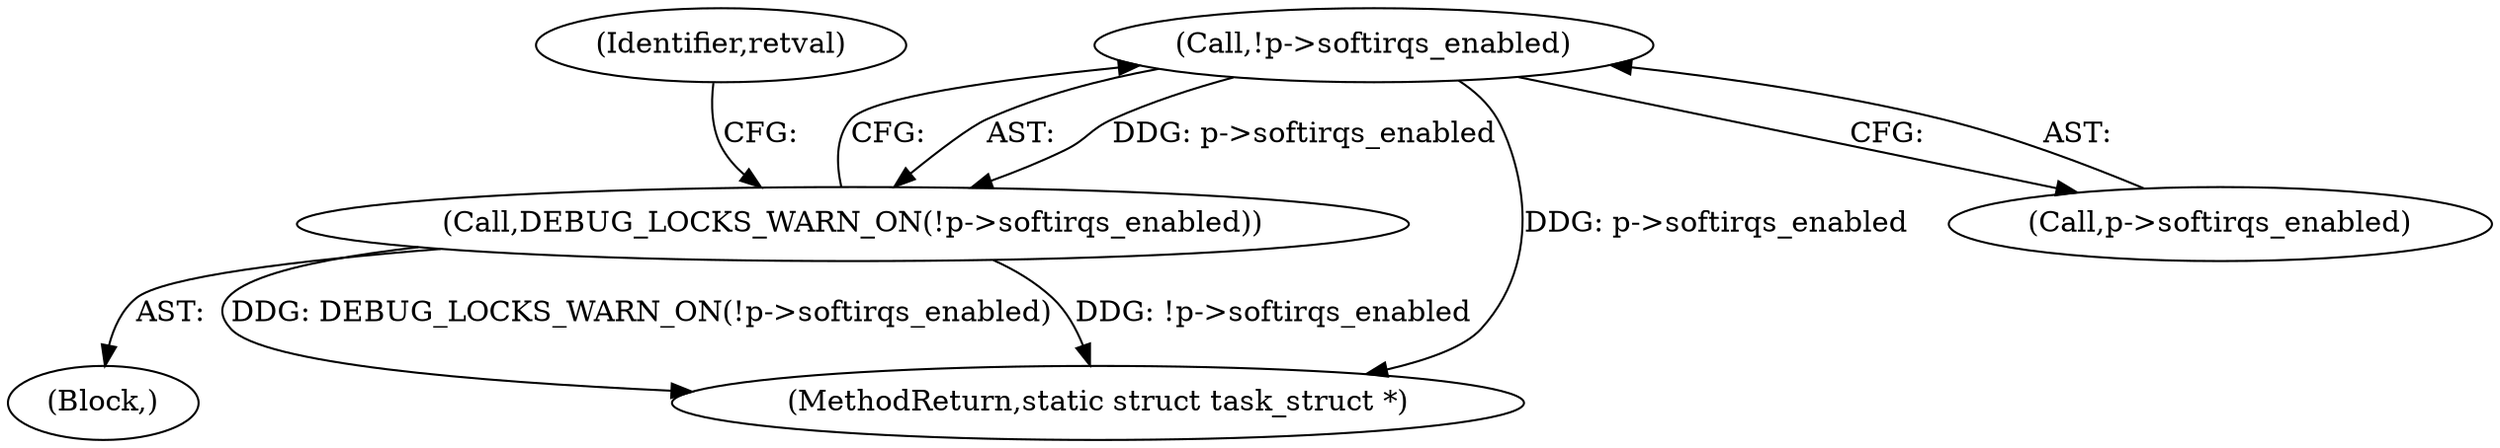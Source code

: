 digraph "0_linux_b69f2292063d2caf37ca9aec7d63ded203701bf3_1@pointer" {
"1000222" [label="(Call,!p->softirqs_enabled)"];
"1000221" [label="(Call,DEBUG_LOCKS_WARN_ON(!p->softirqs_enabled))"];
"1000130" [label="(Block,)"];
"1000227" [label="(Identifier,retval)"];
"1000223" [label="(Call,p->softirqs_enabled)"];
"1001151" [label="(MethodReturn,static struct task_struct *)"];
"1000221" [label="(Call,DEBUG_LOCKS_WARN_ON(!p->softirqs_enabled))"];
"1000222" [label="(Call,!p->softirqs_enabled)"];
"1000222" -> "1000221"  [label="AST: "];
"1000222" -> "1000223"  [label="CFG: "];
"1000223" -> "1000222"  [label="AST: "];
"1000221" -> "1000222"  [label="CFG: "];
"1000222" -> "1001151"  [label="DDG: p->softirqs_enabled"];
"1000222" -> "1000221"  [label="DDG: p->softirqs_enabled"];
"1000221" -> "1000130"  [label="AST: "];
"1000227" -> "1000221"  [label="CFG: "];
"1000221" -> "1001151"  [label="DDG: DEBUG_LOCKS_WARN_ON(!p->softirqs_enabled)"];
"1000221" -> "1001151"  [label="DDG: !p->softirqs_enabled"];
}
